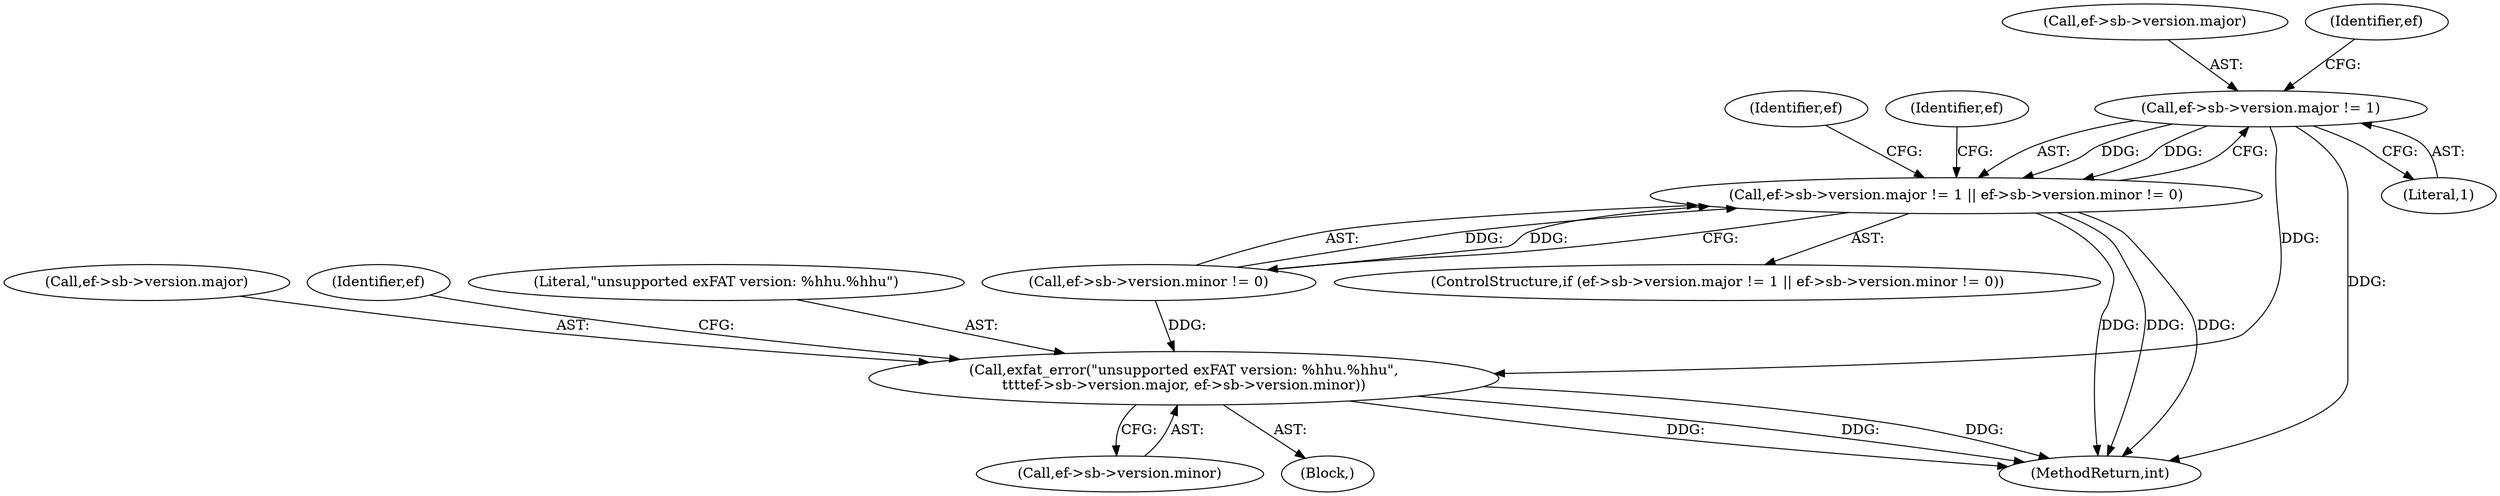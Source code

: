 digraph "0_exfat_2e86ae5f81da11f11673d0546efb525af02b7786@pointer" {
"1000334" [label="(Call,ef->sb->version.major != 1)"];
"1000333" [label="(Call,ef->sb->version.major != 1 || ef->sb->version.minor != 0)"];
"1000361" [label="(Call,exfat_error(\"unsupported exFAT version: %hhu.%hhu\",\n\t\t\t\tef->sb->version.major, ef->sb->version.minor))"];
"1000370" [label="(Call,ef->sb->version.minor)"];
"1000352" [label="(Block,)"];
"1000388" [label="(Identifier,ef)"];
"1000361" [label="(Call,exfat_error(\"unsupported exFAT version: %hhu.%hhu\",\n\t\t\t\tef->sb->version.major, ef->sb->version.minor))"];
"1000686" [label="(MethodReturn,int)"];
"1000363" [label="(Call,ef->sb->version.major)"];
"1000343" [label="(Call,ef->sb->version.minor != 0)"];
"1000333" [label="(Call,ef->sb->version.major != 1 || ef->sb->version.minor != 0)"];
"1000332" [label="(ControlStructure,if (ef->sb->version.major != 1 || ef->sb->version.minor != 0))"];
"1000379" [label="(Identifier,ef)"];
"1000334" [label="(Call,ef->sb->version.major != 1)"];
"1000342" [label="(Literal,1)"];
"1000355" [label="(Identifier,ef)"];
"1000362" [label="(Literal,\"unsupported exFAT version: %hhu.%hhu\")"];
"1000335" [label="(Call,ef->sb->version.major)"];
"1000347" [label="(Identifier,ef)"];
"1000334" -> "1000333"  [label="AST: "];
"1000334" -> "1000342"  [label="CFG: "];
"1000335" -> "1000334"  [label="AST: "];
"1000342" -> "1000334"  [label="AST: "];
"1000347" -> "1000334"  [label="CFG: "];
"1000333" -> "1000334"  [label="CFG: "];
"1000334" -> "1000686"  [label="DDG: "];
"1000334" -> "1000333"  [label="DDG: "];
"1000334" -> "1000333"  [label="DDG: "];
"1000334" -> "1000361"  [label="DDG: "];
"1000333" -> "1000332"  [label="AST: "];
"1000333" -> "1000343"  [label="CFG: "];
"1000343" -> "1000333"  [label="AST: "];
"1000355" -> "1000333"  [label="CFG: "];
"1000388" -> "1000333"  [label="CFG: "];
"1000333" -> "1000686"  [label="DDG: "];
"1000333" -> "1000686"  [label="DDG: "];
"1000333" -> "1000686"  [label="DDG: "];
"1000343" -> "1000333"  [label="DDG: "];
"1000343" -> "1000333"  [label="DDG: "];
"1000361" -> "1000352"  [label="AST: "];
"1000361" -> "1000370"  [label="CFG: "];
"1000362" -> "1000361"  [label="AST: "];
"1000363" -> "1000361"  [label="AST: "];
"1000370" -> "1000361"  [label="AST: "];
"1000379" -> "1000361"  [label="CFG: "];
"1000361" -> "1000686"  [label="DDG: "];
"1000361" -> "1000686"  [label="DDG: "];
"1000361" -> "1000686"  [label="DDG: "];
"1000343" -> "1000361"  [label="DDG: "];
}
